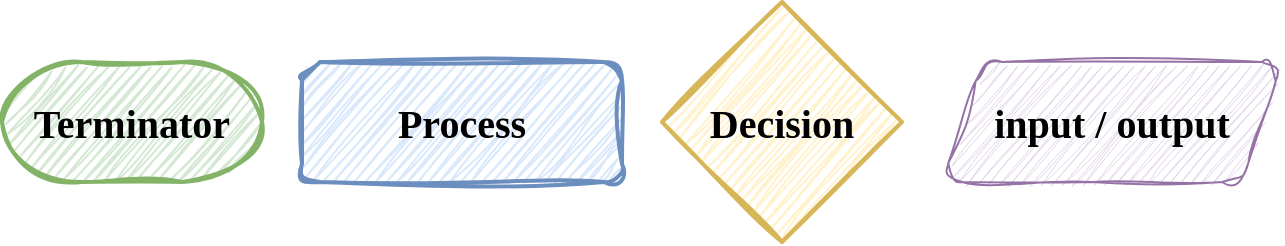 <mxfile version="21.6.8" type="device" pages="2">
  <diagram id="IddaDB4uv2ESFjARiDgT" name="flowchart_symbols">
    <mxGraphModel dx="1341" dy="1104" grid="1" gridSize="10" guides="1" tooltips="1" connect="1" arrows="1" fold="1" page="0" pageScale="1" pageWidth="827" pageHeight="1169" math="0" shadow="0">
      <root>
        <mxCell id="0" />
        <mxCell id="1" parent="0" />
        <mxCell id="KWYNAp6ob6cW2i4Na98G-1" value="Terminator" style="strokeWidth=2;html=1;shape=mxgraph.flowchart.terminator;whiteSpace=wrap;fillColor=#d5e8d4;strokeColor=#82b366;fontFamily=Comic Sans MS;fontStyle=1;sketch=1;hachureGap=4;jiggle=2;curveFitting=1;fontSource=https%3A%2F%2Ffonts.googleapis.com%2Fcss%3Ffamily%3DArchitects%2BDaughter;fontSize=20;sketchStyle=rough;" parent="1" vertex="1">
          <mxGeometry x="-120" y="-80" width="130" height="60" as="geometry" />
        </mxCell>
        <mxCell id="KWYNAp6ob6cW2i4Na98G-2" value="Decision" style="strokeWidth=2;html=1;shape=mxgraph.flowchart.decision;whiteSpace=wrap;fillColor=#fff2cc;strokeColor=#d6b656;fontFamily=Comic Sans MS;fontStyle=1;sketch=1;hachureGap=4;jiggle=2;curveFitting=1;fontSource=https%3A%2F%2Ffonts.googleapis.com%2Fcss%3Ffamily%3DArchitects%2BDaughter;fontSize=20;" parent="1" vertex="1">
          <mxGeometry x="210" y="-110" width="120" height="120" as="geometry" />
        </mxCell>
        <mxCell id="KWYNAp6ob6cW2i4Na98G-3" value="Process" style="rounded=1;whiteSpace=wrap;html=1;strokeWidth=2;fontFamily=Comic Sans MS;fontSize=20;fillColor=#dae8fc;strokeColor=#6c8ebf;fontStyle=1;sketch=1;hachureGap=4;jiggle=2;curveFitting=1;fontSource=https%3A%2F%2Ffonts.googleapis.com%2Fcss%3Ffamily%3DArchitects%2BDaughter;" parent="1" vertex="1">
          <mxGeometry x="30" y="-80" width="160" height="60" as="geometry" />
        </mxCell>
        <mxCell id="KWYNAp6ob6cW2i4Na98G-4" value="input / output" style="shape=parallelogram;perimeter=parallelogramPerimeter;whiteSpace=wrap;html=1;fixedSize=1;rounded=1;fillColor=#e1d5e7;strokeColor=#9673a6;sketch=1;curveFitting=1;jiggle=2;fontFamily=Comic Sans MS;fontStyle=1;hachureGap=4;fontSource=https%3A%2F%2Ffonts.googleapis.com%2Fcss%3Ffamily%3DArchitects%2BDaughter;fontSize=20;" parent="1" vertex="1">
          <mxGeometry x="350" y="-80" width="170" height="60" as="geometry" />
        </mxCell>
      </root>
    </mxGraphModel>
  </diagram>
  <diagram name="planning_fc" id="a18A51OahI9I2VKMxSvB">
    <mxGraphModel dx="941" dy="1104" grid="1" gridSize="10" guides="1" tooltips="1" connect="1" arrows="1" fold="1" page="0" pageScale="1" pageWidth="827" pageHeight="1169" math="0" shadow="0">
      <root>
        <mxCell id="0" />
        <mxCell id="1" parent="0" />
        <mxCell id="Zd2TO-uyEIo0nrfbZhxP-5" value="" style="rounded=0;whiteSpace=wrap;html=1;sketch=1;hachureGap=4;jiggle=2;curveFitting=1;fontFamily=Architects Daughter;fontSource=https%3A%2F%2Ffonts.googleapis.com%2Fcss%3Ffamily%3DArchitects%2BDaughter;fontSize=20;strokeColor=none;" vertex="1" parent="1">
          <mxGeometry x="210" y="-210" width="420" height="540" as="geometry" />
        </mxCell>
        <mxCell id="Zd2TO-uyEIo0nrfbZhxP-3" style="edgeStyle=orthogonalEdgeStyle;rounded=0;sketch=1;hachureGap=4;jiggle=2;curveFitting=1;orthogonalLoop=1;jettySize=auto;html=1;exitX=0.5;exitY=1;exitDx=0;exitDy=0;exitPerimeter=0;entryX=0.5;entryY=0;entryDx=0;entryDy=0;fontFamily=Architects Daughter;fontSource=https%3A%2F%2Ffonts.googleapis.com%2Fcss%3Ffamily%3DArchitects%2BDaughter;fontSize=16;" edge="1" parent="1" source="ks344Rzipywbhtg5mEMt-2" target="Zd2TO-uyEIo0nrfbZhxP-1">
          <mxGeometry relative="1" as="geometry" />
        </mxCell>
        <mxCell id="ks344Rzipywbhtg5mEMt-2" value="Start" style="strokeWidth=2;html=1;shape=mxgraph.flowchart.terminator;whiteSpace=wrap;sketch=1;hachureGap=4;jiggle=2;curveFitting=1;fontFamily=Architects Daughter;fontSource=https%3A%2F%2Ffonts.googleapis.com%2Fcss%3Ffamily%3DArchitects%2BDaughter;fontSize=20;fillColor=#d5e8d4;strokeColor=#82b366;" parent="1" vertex="1">
          <mxGeometry x="310" y="-200" width="100" height="60" as="geometry" />
        </mxCell>
        <mxCell id="ks344Rzipywbhtg5mEMt-15" value="Yes" style="edgeStyle=orthogonalEdgeStyle;rounded=0;sketch=1;hachureGap=4;jiggle=2;curveFitting=1;orthogonalLoop=1;jettySize=auto;html=1;exitX=0.5;exitY=1;exitDx=0;exitDy=0;exitPerimeter=0;entryX=0.5;entryY=0;entryDx=0;entryDy=0;fontFamily=Architects Daughter;fontSource=https%3A%2F%2Ffonts.googleapis.com%2Fcss%3Ffamily%3DArchitects%2BDaughter;fontSize=16;" parent="1" source="ks344Rzipywbhtg5mEMt-3" target="ks344Rzipywbhtg5mEMt-4" edge="1">
          <mxGeometry relative="1" as="geometry" />
        </mxCell>
        <mxCell id="ks344Rzipywbhtg5mEMt-18" value="No" style="edgeStyle=orthogonalEdgeStyle;rounded=0;sketch=1;hachureGap=4;jiggle=2;curveFitting=1;orthogonalLoop=1;jettySize=auto;html=1;exitX=1;exitY=0.5;exitDx=0;exitDy=0;exitPerimeter=0;entryX=0;entryY=0.5;entryDx=0;entryDy=0;fontFamily=Architects Daughter;fontSource=https%3A%2F%2Ffonts.googleapis.com%2Fcss%3Ffamily%3DArchitects%2BDaughter;fontSize=16;" parent="1" source="ks344Rzipywbhtg5mEMt-3" target="ks344Rzipywbhtg5mEMt-17" edge="1">
          <mxGeometry relative="1" as="geometry" />
        </mxCell>
        <mxCell id="ks344Rzipywbhtg5mEMt-3" value="distance &lt;br&gt;&amp;gt; 100" style="strokeWidth=2;html=1;shape=mxgraph.flowchart.decision;whiteSpace=wrap;sketch=1;hachureGap=4;jiggle=2;curveFitting=1;fontFamily=Architects Daughter;fontSource=https%3A%2F%2Ffonts.googleapis.com%2Fcss%3Ffamily%3DArchitects%2BDaughter;fontSize=20;fillColor=#fff2cc;strokeColor=#d6b656;" parent="1" vertex="1">
          <mxGeometry x="300" width="120" height="120" as="geometry" />
        </mxCell>
        <mxCell id="ks344Rzipywbhtg5mEMt-24" style="edgeStyle=orthogonalEdgeStyle;rounded=0;sketch=1;hachureGap=4;jiggle=2;curveFitting=1;orthogonalLoop=1;jettySize=auto;html=1;exitX=0;exitY=0.5;exitDx=0;exitDy=0;fontFamily=Architects Daughter;fontSource=https%3A%2F%2Ffonts.googleapis.com%2Fcss%3Ffamily%3DArchitects%2BDaughter;fontSize=16;entryX=0;entryY=0.5;entryDx=0;entryDy=0;" parent="1" source="ks344Rzipywbhtg5mEMt-4" edge="1" target="Zd2TO-uyEIo0nrfbZhxP-1">
          <mxGeometry relative="1" as="geometry">
            <mxPoint x="300" y="40" as="targetPoint" />
            <Array as="points">
              <mxPoint x="220" y="200" />
              <mxPoint x="220" y="-70" />
            </Array>
          </mxGeometry>
        </mxCell>
        <mxCell id="ks344Rzipywbhtg5mEMt-4" value="drive &lt;br&gt;forward" style="shape=parallelogram;html=1;strokeWidth=2;perimeter=parallelogramPerimeter;whiteSpace=wrap;rounded=1;arcSize=12;size=0.23;sketch=1;hachureGap=4;jiggle=2;curveFitting=1;fontFamily=Architects Daughter;fontSource=https%3A%2F%2Ffonts.googleapis.com%2Fcss%3Ffamily%3DArchitects%2BDaughter;fontSize=20;fillColor=#dae8fc;strokeColor=#6c8ebf;" parent="1" vertex="1">
          <mxGeometry x="290" y="170" width="140" height="60" as="geometry" />
        </mxCell>
        <mxCell id="ks344Rzipywbhtg5mEMt-20" style="edgeStyle=orthogonalEdgeStyle;rounded=0;sketch=1;hachureGap=4;jiggle=2;curveFitting=1;orthogonalLoop=1;jettySize=auto;html=1;exitX=0.5;exitY=1;exitDx=0;exitDy=0;entryX=0.5;entryY=0;entryDx=0;entryDy=0;fontFamily=Architects Daughter;fontSource=https%3A%2F%2Ffonts.googleapis.com%2Fcss%3Ffamily%3DArchitects%2BDaughter;fontSize=16;" parent="1" source="ks344Rzipywbhtg5mEMt-12" target="ks344Rzipywbhtg5mEMt-13" edge="1">
          <mxGeometry relative="1" as="geometry" />
        </mxCell>
        <mxCell id="ks344Rzipywbhtg5mEMt-12" value="get random angle" style="rounded=0;whiteSpace=wrap;html=1;sketch=1;hachureGap=4;jiggle=2;curveFitting=1;fontFamily=Architects Daughter;fontSource=https%3A%2F%2Ffonts.googleapis.com%2Fcss%3Ffamily%3DArchitects%2BDaughter;fontSize=20;fillColor=#e1d5e7;strokeColor=#9673a6;" parent="1" vertex="1">
          <mxGeometry x="490" y="170" width="120" height="60" as="geometry" />
        </mxCell>
        <mxCell id="ks344Rzipywbhtg5mEMt-23" style="edgeStyle=orthogonalEdgeStyle;rounded=0;sketch=1;hachureGap=4;jiggle=2;curveFitting=1;orthogonalLoop=1;jettySize=auto;html=1;exitX=0;exitY=0.5;exitDx=0;exitDy=0;entryX=0;entryY=0.5;entryDx=0;entryDy=0;fontFamily=Architects Daughter;fontSource=https%3A%2F%2Ffonts.googleapis.com%2Fcss%3Ffamily%3DArchitects%2BDaughter;fontSize=16;" parent="1" source="ks344Rzipywbhtg5mEMt-13" target="Zd2TO-uyEIo0nrfbZhxP-1" edge="1">
          <mxGeometry relative="1" as="geometry">
            <Array as="points">
              <mxPoint x="220" y="290" />
              <mxPoint x="220" y="-70" />
            </Array>
          </mxGeometry>
        </mxCell>
        <mxCell id="ks344Rzipywbhtg5mEMt-13" value="turn angle" style="shape=parallelogram;html=1;strokeWidth=2;perimeter=parallelogramPerimeter;whiteSpace=wrap;rounded=1;arcSize=12;size=0.23;sketch=1;hachureGap=4;jiggle=2;curveFitting=1;fontFamily=Architects Daughter;fontSource=https%3A%2F%2Ffonts.googleapis.com%2Fcss%3Ffamily%3DArchitects%2BDaughter;fontSize=20;fillColor=#dae8fc;strokeColor=#6c8ebf;" parent="1" vertex="1">
          <mxGeometry x="480" y="260" width="140" height="60" as="geometry" />
        </mxCell>
        <mxCell id="ks344Rzipywbhtg5mEMt-19" style="edgeStyle=orthogonalEdgeStyle;rounded=0;sketch=1;hachureGap=4;jiggle=2;curveFitting=1;orthogonalLoop=1;jettySize=auto;html=1;exitX=0.5;exitY=1;exitDx=0;exitDy=0;entryX=0.5;entryY=0;entryDx=0;entryDy=0;fontFamily=Architects Daughter;fontSource=https%3A%2F%2Ffonts.googleapis.com%2Fcss%3Ffamily%3DArchitects%2BDaughter;fontSize=16;" parent="1" source="ks344Rzipywbhtg5mEMt-17" target="ks344Rzipywbhtg5mEMt-12" edge="1">
          <mxGeometry relative="1" as="geometry" />
        </mxCell>
        <mxCell id="ks344Rzipywbhtg5mEMt-17" value="turn angle" style="shape=parallelogram;html=1;strokeWidth=2;perimeter=parallelogramPerimeter;whiteSpace=wrap;rounded=1;arcSize=12;size=0.23;sketch=1;hachureGap=4;jiggle=2;curveFitting=1;fontFamily=Architects Daughter;fontSource=https%3A%2F%2Ffonts.googleapis.com%2Fcss%3Ffamily%3DArchitects%2BDaughter;fontSize=20;fillColor=#dae8fc;strokeColor=#6c8ebf;" parent="1" vertex="1">
          <mxGeometry x="480" y="30" width="140" height="60" as="geometry" />
        </mxCell>
        <mxCell id="Zd2TO-uyEIo0nrfbZhxP-2" style="edgeStyle=orthogonalEdgeStyle;rounded=0;sketch=1;hachureGap=4;jiggle=2;curveFitting=1;orthogonalLoop=1;jettySize=auto;html=1;exitX=0.5;exitY=1;exitDx=0;exitDy=0;entryX=0.5;entryY=0;entryDx=0;entryDy=0;entryPerimeter=0;fontFamily=Architects Daughter;fontSource=https%3A%2F%2Ffonts.googleapis.com%2Fcss%3Ffamily%3DArchitects%2BDaughter;fontSize=16;" edge="1" parent="1" source="Zd2TO-uyEIo0nrfbZhxP-1" target="ks344Rzipywbhtg5mEMt-3">
          <mxGeometry relative="1" as="geometry" />
        </mxCell>
        <mxCell id="Zd2TO-uyEIo0nrfbZhxP-1" value="read&lt;br&gt;distance" style="shape=parallelogram;html=1;strokeWidth=2;perimeter=parallelogramPerimeter;whiteSpace=wrap;rounded=1;arcSize=12;size=0.23;sketch=1;hachureGap=4;jiggle=2;curveFitting=1;fontFamily=Architects Daughter;fontSource=https%3A%2F%2Ffonts.googleapis.com%2Fcss%3Ffamily%3DArchitects%2BDaughter;fontSize=20;fillColor=#dae8fc;strokeColor=#6c8ebf;" vertex="1" parent="1">
          <mxGeometry x="290" y="-100" width="140" height="60" as="geometry" />
        </mxCell>
      </root>
    </mxGraphModel>
  </diagram>
</mxfile>
